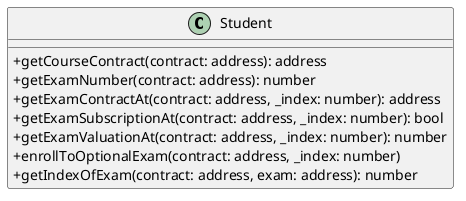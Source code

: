 @startuml
skinparam classAttributeIconSize 0
class Student {
+ getCourseContract(contract: address): address
+ getExamNumber(contract: address): number
+ getExamContractAt(contract: address, _index: number): address
+ getExamSubscriptionAt(contract: address, _index: number): bool
+ getExamValuationAt(contract: address, _index: number): number
+ enrollToOptionalExam(contract: address, _index: number)
+ getIndexOfExam(contract: address, exam: address): number
}
@enduml
